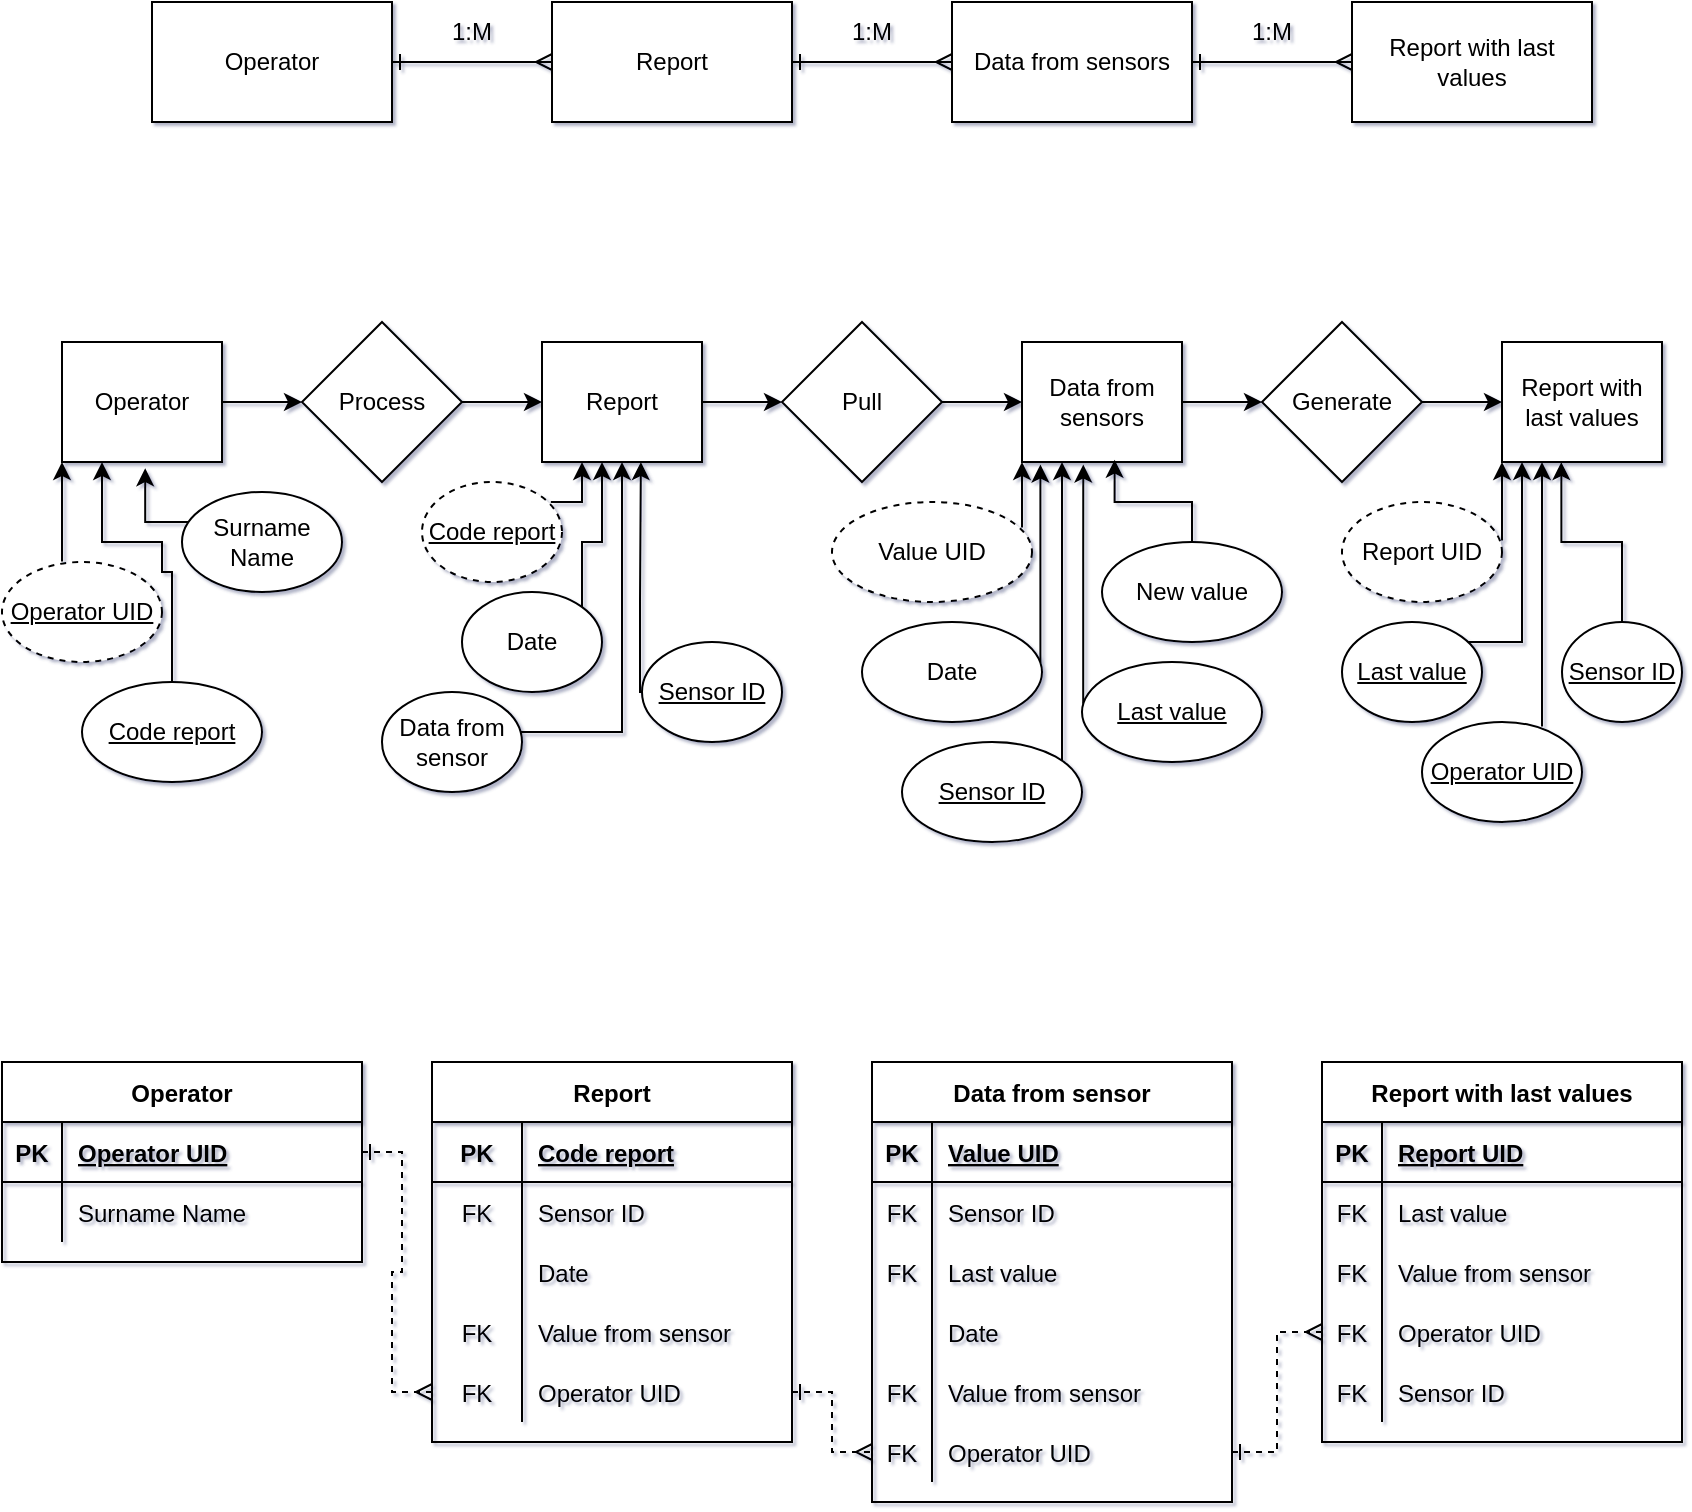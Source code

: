 <mxfile version="15.8.8" type="github">
  <diagram id="vGF8bialjJfrGTbfgi7j" name="Page-1">
    <mxGraphModel dx="836" dy="449" grid="0" gridSize="10" guides="1" tooltips="1" connect="1" arrows="1" fold="1" page="1" pageScale="1" pageWidth="850" pageHeight="1100" math="0" shadow="1">
      <root>
        <mxCell id="0" />
        <mxCell id="1" parent="0" />
        <object label="" id="k1hCSAN1nnJ3lTa43a7m-6">
          <mxCell style="edgeStyle=orthogonalEdgeStyle;rounded=0;orthogonalLoop=1;jettySize=auto;html=1;endArrow=ERmany;endFill=0;startArrow=ERone;startFill=0;" parent="1" source="k1hCSAN1nnJ3lTa43a7m-2" target="k1hCSAN1nnJ3lTa43a7m-3" edge="1">
            <mxGeometry relative="1" as="geometry" />
          </mxCell>
        </object>
        <mxCell id="k1hCSAN1nnJ3lTa43a7m-2" value="Operator" style="rounded=0;whiteSpace=wrap;html=1;" parent="1" vertex="1">
          <mxGeometry x="80" y="40" width="120" height="60" as="geometry" />
        </mxCell>
        <mxCell id="jW70qNRnX1n7GCD5KlnL-18" style="edgeStyle=orthogonalEdgeStyle;rounded=0;orthogonalLoop=1;jettySize=auto;html=1;exitX=1;exitY=0.5;exitDx=0;exitDy=0;entryX=0;entryY=0.5;entryDx=0;entryDy=0;startArrow=ERone;startFill=0;endArrow=ERmany;endFill=0;" parent="1" source="k1hCSAN1nnJ3lTa43a7m-3" target="k1hCSAN1nnJ3lTa43a7m-4" edge="1">
          <mxGeometry relative="1" as="geometry" />
        </mxCell>
        <mxCell id="k1hCSAN1nnJ3lTa43a7m-3" value="Report" style="rounded=0;whiteSpace=wrap;html=1;" parent="1" vertex="1">
          <mxGeometry x="280" y="40" width="120" height="60" as="geometry" />
        </mxCell>
        <mxCell id="jW70qNRnX1n7GCD5KlnL-19" style="edgeStyle=orthogonalEdgeStyle;rounded=0;orthogonalLoop=1;jettySize=auto;html=1;exitX=1;exitY=0.5;exitDx=0;exitDy=0;entryX=0;entryY=0.5;entryDx=0;entryDy=0;startArrow=ERone;startFill=0;endArrow=ERmany;endFill=0;" parent="1" source="k1hCSAN1nnJ3lTa43a7m-4" target="k1hCSAN1nnJ3lTa43a7m-5" edge="1">
          <mxGeometry relative="1" as="geometry" />
        </mxCell>
        <mxCell id="k1hCSAN1nnJ3lTa43a7m-4" value="Data from sensors" style="rounded=0;whiteSpace=wrap;html=1;" parent="1" vertex="1">
          <mxGeometry x="480" y="40" width="120" height="60" as="geometry" />
        </mxCell>
        <mxCell id="k1hCSAN1nnJ3lTa43a7m-5" value="Report with last values" style="rounded=0;whiteSpace=wrap;html=1;" parent="1" vertex="1">
          <mxGeometry x="680" y="40" width="120" height="60" as="geometry" />
        </mxCell>
        <object label="" id="k1hCSAN1nnJ3lTa43a7m-12">
          <mxCell style="edgeStyle=orthogonalEdgeStyle;rounded=0;orthogonalLoop=1;jettySize=auto;html=1;endArrow=classic;endFill=1;startArrow=none;" parent="1" source="k1hCSAN1nnJ3lTa43a7m-19" target="k1hCSAN1nnJ3lTa43a7m-15" edge="1">
            <mxGeometry relative="1" as="geometry" />
          </mxCell>
        </object>
        <mxCell id="k1hCSAN1nnJ3lTa43a7m-13" value="Operator" style="rounded=0;whiteSpace=wrap;html=1;" parent="1" vertex="1">
          <mxGeometry x="35" y="210" width="80" height="60" as="geometry" />
        </mxCell>
        <mxCell id="jW70qNRnX1n7GCD5KlnL-13" value="" style="edgeStyle=orthogonalEdgeStyle;rounded=0;orthogonalLoop=1;jettySize=auto;html=1;endArrow=classic;endFill=1;" parent="1" source="k1hCSAN1nnJ3lTa43a7m-15" target="jW70qNRnX1n7GCD5KlnL-12" edge="1">
          <mxGeometry relative="1" as="geometry" />
        </mxCell>
        <mxCell id="k1hCSAN1nnJ3lTa43a7m-15" value="Report" style="rounded=0;whiteSpace=wrap;html=1;" parent="1" vertex="1">
          <mxGeometry x="275" y="210" width="80" height="60" as="geometry" />
        </mxCell>
        <mxCell id="k1hCSAN1nnJ3lTa43a7m-16" value="" style="edgeStyle=orthogonalEdgeStyle;rounded=0;orthogonalLoop=1;jettySize=auto;html=1;endArrow=classic;endFill=1;startArrow=none;" parent="1" source="k1hCSAN1nnJ3lTa43a7m-21" target="k1hCSAN1nnJ3lTa43a7m-18" edge="1">
          <mxGeometry relative="1" as="geometry" />
        </mxCell>
        <mxCell id="k1hCSAN1nnJ3lTa43a7m-17" value="Data from sensors" style="rounded=0;whiteSpace=wrap;html=1;" parent="1" vertex="1">
          <mxGeometry x="515" y="210" width="80" height="60" as="geometry" />
        </mxCell>
        <mxCell id="k1hCSAN1nnJ3lTa43a7m-18" value="Report with last values" style="rounded=0;whiteSpace=wrap;html=1;" parent="1" vertex="1">
          <mxGeometry x="755" y="210" width="80" height="60" as="geometry" />
        </mxCell>
        <mxCell id="k1hCSAN1nnJ3lTa43a7m-19" value="Process" style="rhombus;whiteSpace=wrap;html=1;" parent="1" vertex="1">
          <mxGeometry x="155" y="200" width="80" height="80" as="geometry" />
        </mxCell>
        <mxCell id="k1hCSAN1nnJ3lTa43a7m-20" value="" style="edgeStyle=orthogonalEdgeStyle;rounded=0;orthogonalLoop=1;jettySize=auto;html=1;endArrow=classic;endFill=1;" parent="1" source="k1hCSAN1nnJ3lTa43a7m-13" target="k1hCSAN1nnJ3lTa43a7m-19" edge="1">
          <mxGeometry relative="1" as="geometry">
            <mxPoint x="-685" y="240" as="sourcePoint" />
            <mxPoint x="-325" y="240" as="targetPoint" />
          </mxGeometry>
        </mxCell>
        <mxCell id="k1hCSAN1nnJ3lTa43a7m-21" value="&lt;div&gt;Generate&lt;/div&gt;" style="rhombus;whiteSpace=wrap;html=1;" parent="1" vertex="1">
          <mxGeometry x="635" y="200" width="80" height="80" as="geometry" />
        </mxCell>
        <mxCell id="k1hCSAN1nnJ3lTa43a7m-22" value="" style="edgeStyle=orthogonalEdgeStyle;rounded=0;orthogonalLoop=1;jettySize=auto;html=1;endArrow=classic;endFill=1;" parent="1" source="k1hCSAN1nnJ3lTa43a7m-17" target="k1hCSAN1nnJ3lTa43a7m-21" edge="1">
          <mxGeometry relative="1" as="geometry">
            <mxPoint x="275" y="240" as="sourcePoint" />
            <mxPoint x="675" y="240" as="targetPoint" />
          </mxGeometry>
        </mxCell>
        <mxCell id="k1hCSAN1nnJ3lTa43a7m-28" value="" style="edgeStyle=orthogonalEdgeStyle;rounded=0;orthogonalLoop=1;jettySize=auto;html=1;endArrow=classic;endFill=1;" parent="1" source="k1hCSAN1nnJ3lTa43a7m-26" target="k1hCSAN1nnJ3lTa43a7m-13" edge="1">
          <mxGeometry relative="1" as="geometry">
            <Array as="points">
              <mxPoint x="35" y="310" />
              <mxPoint x="35" y="310" />
            </Array>
          </mxGeometry>
        </mxCell>
        <mxCell id="k1hCSAN1nnJ3lTa43a7m-26" value="Operator UID" style="ellipse;whiteSpace=wrap;html=1;dashed=1;strokeWidth=1;perimeterSpacing=1;fontStyle=4" parent="1" vertex="1">
          <mxGeometry x="5" y="320" width="80" height="50" as="geometry" />
        </mxCell>
        <mxCell id="jW70qNRnX1n7GCD5KlnL-50" style="edgeStyle=orthogonalEdgeStyle;rounded=0;orthogonalLoop=1;jettySize=auto;html=1;entryX=0.25;entryY=1;entryDx=0;entryDy=0;startArrow=none;startFill=0;endArrow=classic;endFill=1;" parent="1" source="k1hCSAN1nnJ3lTa43a7m-29" target="k1hCSAN1nnJ3lTa43a7m-13" edge="1">
          <mxGeometry relative="1" as="geometry">
            <Array as="points">
              <mxPoint x="90" y="325" />
              <mxPoint x="85" y="325" />
              <mxPoint x="85" y="310" />
              <mxPoint x="55" y="310" />
            </Array>
          </mxGeometry>
        </mxCell>
        <mxCell id="k1hCSAN1nnJ3lTa43a7m-29" value="Code report" style="ellipse;whiteSpace=wrap;html=1;strokeWidth=1;fontStyle=4" parent="1" vertex="1">
          <mxGeometry x="45" y="380" width="90" height="50" as="geometry" />
        </mxCell>
        <mxCell id="Ia2dbIfGd3CQwf1KwUH0-1" value="&amp;nbsp;" style="text;whiteSpace=wrap;html=1;" parent="1" vertex="1">
          <mxGeometry x="265" y="400" width="30" height="30" as="geometry" />
        </mxCell>
        <mxCell id="jW70qNRnX1n7GCD5KlnL-2" value="1:M" style="text;html=1;strokeColor=none;fillColor=none;align=center;verticalAlign=middle;whiteSpace=wrap;rounded=0;" parent="1" vertex="1">
          <mxGeometry x="210" y="40" width="60" height="30" as="geometry" />
        </mxCell>
        <mxCell id="jW70qNRnX1n7GCD5KlnL-3" value="1:M" style="text;html=1;strokeColor=none;fillColor=none;align=center;verticalAlign=middle;whiteSpace=wrap;rounded=0;" parent="1" vertex="1">
          <mxGeometry x="410" y="40" width="60" height="30" as="geometry" />
        </mxCell>
        <mxCell id="jW70qNRnX1n7GCD5KlnL-4" value="1:M" style="text;html=1;strokeColor=none;fillColor=none;align=center;verticalAlign=middle;whiteSpace=wrap;rounded=0;" parent="1" vertex="1">
          <mxGeometry x="610" y="40" width="60" height="30" as="geometry" />
        </mxCell>
        <mxCell id="jW70qNRnX1n7GCD5KlnL-7" style="edgeStyle=orthogonalEdgeStyle;rounded=0;orthogonalLoop=1;jettySize=auto;html=1;endArrow=classic;endFill=1;" parent="1" source="jW70qNRnX1n7GCD5KlnL-5" target="k1hCSAN1nnJ3lTa43a7m-15" edge="1">
          <mxGeometry relative="1" as="geometry">
            <Array as="points">
              <mxPoint x="295" y="290" />
            </Array>
          </mxGeometry>
        </mxCell>
        <mxCell id="jW70qNRnX1n7GCD5KlnL-5" value="Code report" style="ellipse;whiteSpace=wrap;html=1;dashed=1;strokeWidth=1;perimeterSpacing=1;fontStyle=4" parent="1" vertex="1">
          <mxGeometry x="215" y="280" width="70" height="50" as="geometry" />
        </mxCell>
        <mxCell id="jW70qNRnX1n7GCD5KlnL-51" style="edgeStyle=orthogonalEdgeStyle;rounded=0;orthogonalLoop=1;jettySize=auto;html=1;entryX=0.52;entryY=1.052;entryDx=0;entryDy=0;entryPerimeter=0;startArrow=none;startFill=0;endArrow=classic;endFill=1;" parent="1" source="jW70qNRnX1n7GCD5KlnL-8" target="k1hCSAN1nnJ3lTa43a7m-13" edge="1">
          <mxGeometry relative="1" as="geometry">
            <Array as="points">
              <mxPoint x="77" y="300" />
            </Array>
          </mxGeometry>
        </mxCell>
        <mxCell id="jW70qNRnX1n7GCD5KlnL-8" value="Surname Name" style="ellipse;whiteSpace=wrap;html=1;strokeWidth=1;fontStyle=0" parent="1" vertex="1">
          <mxGeometry x="95" y="285" width="80" height="50" as="geometry" />
        </mxCell>
        <mxCell id="jW70qNRnX1n7GCD5KlnL-14" value="" style="edgeStyle=orthogonalEdgeStyle;rounded=0;orthogonalLoop=1;jettySize=auto;html=1;endArrow=classic;endFill=1;" parent="1" source="jW70qNRnX1n7GCD5KlnL-12" target="k1hCSAN1nnJ3lTa43a7m-17" edge="1">
          <mxGeometry relative="1" as="geometry" />
        </mxCell>
        <mxCell id="jW70qNRnX1n7GCD5KlnL-12" value="Pull" style="rhombus;whiteSpace=wrap;html=1;" parent="1" vertex="1">
          <mxGeometry x="395" y="200" width="80" height="80" as="geometry" />
        </mxCell>
        <mxCell id="jW70qNRnX1n7GCD5KlnL-17" style="edgeStyle=orthogonalEdgeStyle;rounded=0;orthogonalLoop=1;jettySize=auto;html=1;endArrow=classic;endFill=1;" parent="1" source="jW70qNRnX1n7GCD5KlnL-15" edge="1">
          <mxGeometry relative="1" as="geometry">
            <mxPoint x="305" y="270" as="targetPoint" />
            <Array as="points">
              <mxPoint x="295" y="310" />
              <mxPoint x="305" y="310" />
              <mxPoint x="305" y="270" />
            </Array>
          </mxGeometry>
        </mxCell>
        <mxCell id="jW70qNRnX1n7GCD5KlnL-15" value="&lt;div&gt;Date&lt;/div&gt;" style="ellipse;whiteSpace=wrap;html=1;strokeWidth=1;fontStyle=0" parent="1" vertex="1">
          <mxGeometry x="235" y="335" width="70" height="50" as="geometry" />
        </mxCell>
        <mxCell id="jW70qNRnX1n7GCD5KlnL-21" style="edgeStyle=orthogonalEdgeStyle;rounded=0;orthogonalLoop=1;jettySize=auto;html=1;entryX=0.5;entryY=1;entryDx=0;entryDy=0;startArrow=none;startFill=0;endArrow=classic;endFill=1;" parent="1" source="jW70qNRnX1n7GCD5KlnL-20" target="k1hCSAN1nnJ3lTa43a7m-15" edge="1">
          <mxGeometry relative="1" as="geometry">
            <Array as="points">
              <mxPoint x="315" y="405" />
            </Array>
          </mxGeometry>
        </mxCell>
        <mxCell id="jW70qNRnX1n7GCD5KlnL-20" value="Data from sensor" style="ellipse;whiteSpace=wrap;html=1;strokeWidth=1;fontStyle=0" parent="1" vertex="1">
          <mxGeometry x="195" y="385" width="70" height="50" as="geometry" />
        </mxCell>
        <mxCell id="jW70qNRnX1n7GCD5KlnL-23" style="edgeStyle=orthogonalEdgeStyle;rounded=0;orthogonalLoop=1;jettySize=auto;html=1;entryX=0.618;entryY=1;entryDx=0;entryDy=0;entryPerimeter=0;startArrow=none;startFill=0;endArrow=classic;endFill=1;" parent="1" source="jW70qNRnX1n7GCD5KlnL-22" target="k1hCSAN1nnJ3lTa43a7m-15" edge="1">
          <mxGeometry relative="1" as="geometry">
            <Array as="points">
              <mxPoint x="324" y="340" />
              <mxPoint x="324" y="340" />
            </Array>
          </mxGeometry>
        </mxCell>
        <mxCell id="jW70qNRnX1n7GCD5KlnL-22" value="Sensor ID" style="ellipse;whiteSpace=wrap;html=1;strokeWidth=1;fontStyle=4" parent="1" vertex="1">
          <mxGeometry x="325" y="360" width="70" height="50" as="geometry" />
        </mxCell>
        <mxCell id="jW70qNRnX1n7GCD5KlnL-26" style="edgeStyle=orthogonalEdgeStyle;rounded=0;orthogonalLoop=1;jettySize=auto;html=1;entryX=0;entryY=1;entryDx=0;entryDy=0;startArrow=none;startFill=0;endArrow=classic;endFill=1;" parent="1" source="jW70qNRnX1n7GCD5KlnL-25" target="k1hCSAN1nnJ3lTa43a7m-17" edge="1">
          <mxGeometry relative="1" as="geometry">
            <Array as="points">
              <mxPoint x="485" y="290" />
              <mxPoint x="485" y="290" />
            </Array>
          </mxGeometry>
        </mxCell>
        <mxCell id="jW70qNRnX1n7GCD5KlnL-25" value="Value UID" style="ellipse;whiteSpace=wrap;html=1;dashed=1;strokeWidth=1;perimeterSpacing=1;" parent="1" vertex="1">
          <mxGeometry x="420" y="290" width="100" height="50" as="geometry" />
        </mxCell>
        <mxCell id="jW70qNRnX1n7GCD5KlnL-28" style="edgeStyle=orthogonalEdgeStyle;rounded=0;orthogonalLoop=1;jettySize=auto;html=1;entryX=0.115;entryY=1.021;entryDx=0;entryDy=0;entryPerimeter=0;startArrow=none;startFill=0;endArrow=classic;endFill=1;" parent="1" source="jW70qNRnX1n7GCD5KlnL-27" target="k1hCSAN1nnJ3lTa43a7m-17" edge="1">
          <mxGeometry relative="1" as="geometry">
            <Array as="points">
              <mxPoint x="524" y="350" />
              <mxPoint x="524" y="350" />
            </Array>
          </mxGeometry>
        </mxCell>
        <mxCell id="jW70qNRnX1n7GCD5KlnL-27" value="&lt;div&gt;Date&lt;/div&gt;" style="ellipse;whiteSpace=wrap;html=1;strokeWidth=1;fontStyle=0" parent="1" vertex="1">
          <mxGeometry x="435" y="350" width="90" height="50" as="geometry" />
        </mxCell>
        <mxCell id="jW70qNRnX1n7GCD5KlnL-30" style="edgeStyle=orthogonalEdgeStyle;rounded=0;orthogonalLoop=1;jettySize=auto;html=1;entryX=0.25;entryY=1;entryDx=0;entryDy=0;startArrow=none;startFill=0;endArrow=classic;endFill=1;" parent="1" source="jW70qNRnX1n7GCD5KlnL-29" target="k1hCSAN1nnJ3lTa43a7m-17" edge="1">
          <mxGeometry relative="1" as="geometry">
            <Array as="points">
              <mxPoint x="535" y="360" />
              <mxPoint x="535" y="360" />
            </Array>
          </mxGeometry>
        </mxCell>
        <mxCell id="jW70qNRnX1n7GCD5KlnL-29" value="Sensor ID" style="ellipse;whiteSpace=wrap;html=1;strokeWidth=1;fontStyle=4" parent="1" vertex="1">
          <mxGeometry x="455" y="410" width="90" height="50" as="geometry" />
        </mxCell>
        <mxCell id="jW70qNRnX1n7GCD5KlnL-33" style="edgeStyle=orthogonalEdgeStyle;rounded=0;orthogonalLoop=1;jettySize=auto;html=1;entryX=0.383;entryY=1.021;entryDx=0;entryDy=0;entryPerimeter=0;startArrow=none;startFill=0;endArrow=classic;endFill=1;" parent="1" source="jW70qNRnX1n7GCD5KlnL-31" target="k1hCSAN1nnJ3lTa43a7m-17" edge="1">
          <mxGeometry relative="1" as="geometry">
            <Array as="points">
              <mxPoint x="546" y="320" />
            </Array>
          </mxGeometry>
        </mxCell>
        <mxCell id="jW70qNRnX1n7GCD5KlnL-31" value="Last value" style="ellipse;whiteSpace=wrap;html=1;strokeWidth=1;fontStyle=4" parent="1" vertex="1">
          <mxGeometry x="545" y="370" width="90" height="50" as="geometry" />
        </mxCell>
        <mxCell id="jW70qNRnX1n7GCD5KlnL-34" style="edgeStyle=orthogonalEdgeStyle;rounded=0;orthogonalLoop=1;jettySize=auto;html=1;entryX=0.579;entryY=0.981;entryDx=0;entryDy=0;entryPerimeter=0;startArrow=none;startFill=0;endArrow=classic;endFill=1;" parent="1" source="jW70qNRnX1n7GCD5KlnL-32" target="k1hCSAN1nnJ3lTa43a7m-17" edge="1">
          <mxGeometry relative="1" as="geometry" />
        </mxCell>
        <mxCell id="jW70qNRnX1n7GCD5KlnL-32" value="New value" style="ellipse;whiteSpace=wrap;html=1;strokeWidth=1;fontStyle=0" parent="1" vertex="1">
          <mxGeometry x="555" y="310" width="90" height="50" as="geometry" />
        </mxCell>
        <mxCell id="jW70qNRnX1n7GCD5KlnL-35" value="&amp;nbsp;" style="text;whiteSpace=wrap;html=1;" parent="1" vertex="1">
          <mxGeometry x="705" y="390" width="30" height="30" as="geometry" />
        </mxCell>
        <mxCell id="jW70qNRnX1n7GCD5KlnL-41" style="edgeStyle=orthogonalEdgeStyle;rounded=0;orthogonalLoop=1;jettySize=auto;html=1;entryX=0.125;entryY=1;entryDx=0;entryDy=0;entryPerimeter=0;startArrow=none;startFill=0;endArrow=classic;endFill=1;" parent="1" source="jW70qNRnX1n7GCD5KlnL-36" target="k1hCSAN1nnJ3lTa43a7m-18" edge="1">
          <mxGeometry relative="1" as="geometry">
            <Array as="points">
              <mxPoint x="765" y="360" />
              <mxPoint x="765" y="360" />
            </Array>
          </mxGeometry>
        </mxCell>
        <mxCell id="jW70qNRnX1n7GCD5KlnL-36" value="Last value" style="ellipse;whiteSpace=wrap;html=1;strokeWidth=1;fontStyle=4" parent="1" vertex="1">
          <mxGeometry x="675" y="350" width="70" height="50" as="geometry" />
        </mxCell>
        <mxCell id="jW70qNRnX1n7GCD5KlnL-42" style="edgeStyle=orthogonalEdgeStyle;rounded=0;orthogonalLoop=1;jettySize=auto;html=1;entryX=0.25;entryY=1;entryDx=0;entryDy=0;startArrow=none;startFill=0;endArrow=classic;endFill=1;" parent="1" source="jW70qNRnX1n7GCD5KlnL-37" target="k1hCSAN1nnJ3lTa43a7m-18" edge="1">
          <mxGeometry relative="1" as="geometry">
            <Array as="points">
              <mxPoint x="775" y="380" />
              <mxPoint x="775" y="380" />
            </Array>
          </mxGeometry>
        </mxCell>
        <mxCell id="jW70qNRnX1n7GCD5KlnL-37" value="Operator UID" style="ellipse;whiteSpace=wrap;html=1;strokeWidth=1;perimeterSpacing=1;fontStyle=4" parent="1" vertex="1">
          <mxGeometry x="715" y="400" width="80" height="50" as="geometry" />
        </mxCell>
        <mxCell id="jW70qNRnX1n7GCD5KlnL-39" style="edgeStyle=orthogonalEdgeStyle;rounded=0;orthogonalLoop=1;jettySize=auto;html=1;entryX=0;entryY=1;entryDx=0;entryDy=0;startArrow=none;startFill=0;endArrow=classic;endFill=1;" parent="1" source="jW70qNRnX1n7GCD5KlnL-38" target="k1hCSAN1nnJ3lTa43a7m-18" edge="1">
          <mxGeometry relative="1" as="geometry">
            <Array as="points">
              <mxPoint x="745" y="290" />
              <mxPoint x="745" y="290" />
            </Array>
          </mxGeometry>
        </mxCell>
        <mxCell id="jW70qNRnX1n7GCD5KlnL-38" value="Report UID" style="ellipse;whiteSpace=wrap;html=1;dashed=1;strokeWidth=1;perimeterSpacing=1;fontStyle=0" parent="1" vertex="1">
          <mxGeometry x="675" y="290" width="80" height="50" as="geometry" />
        </mxCell>
        <mxCell id="jW70qNRnX1n7GCD5KlnL-43" style="edgeStyle=orthogonalEdgeStyle;rounded=0;orthogonalLoop=1;jettySize=auto;html=1;entryX=0.371;entryY=1.001;entryDx=0;entryDy=0;entryPerimeter=0;startArrow=none;startFill=0;endArrow=classic;endFill=1;" parent="1" source="jW70qNRnX1n7GCD5KlnL-40" target="k1hCSAN1nnJ3lTa43a7m-18" edge="1">
          <mxGeometry relative="1" as="geometry" />
        </mxCell>
        <mxCell id="jW70qNRnX1n7GCD5KlnL-40" value="Sensor ID" style="ellipse;whiteSpace=wrap;html=1;strokeWidth=1;fontStyle=4" parent="1" vertex="1">
          <mxGeometry x="785" y="350" width="60" height="50" as="geometry" />
        </mxCell>
        <mxCell id="jW70qNRnX1n7GCD5KlnL-44" value="&amp;nbsp;" style="text;whiteSpace=wrap;html=1;" parent="1" vertex="1">
          <mxGeometry x="185" y="460" width="30" height="30" as="geometry" />
        </mxCell>
        <mxCell id="jW70qNRnX1n7GCD5KlnL-75" value="Operator" style="shape=table;startSize=30;container=1;collapsible=1;childLayout=tableLayout;fixedRows=1;rowLines=0;fontStyle=1;align=center;resizeLast=1;" parent="1" vertex="1">
          <mxGeometry x="5" y="570" width="180" height="100" as="geometry">
            <mxRectangle x="5" y="570" width="80" height="30" as="alternateBounds" />
          </mxGeometry>
        </mxCell>
        <mxCell id="jW70qNRnX1n7GCD5KlnL-76" value="" style="shape=partialRectangle;collapsible=0;dropTarget=0;pointerEvents=0;fillColor=none;top=0;left=0;bottom=1;right=0;points=[[0,0.5],[1,0.5]];portConstraint=eastwest;" parent="jW70qNRnX1n7GCD5KlnL-75" vertex="1">
          <mxGeometry y="30" width="180" height="30" as="geometry" />
        </mxCell>
        <mxCell id="jW70qNRnX1n7GCD5KlnL-77" value="PK" style="shape=partialRectangle;connectable=0;fillColor=none;top=0;left=0;bottom=0;right=0;fontStyle=1;overflow=hidden;" parent="jW70qNRnX1n7GCD5KlnL-76" vertex="1">
          <mxGeometry width="30" height="30" as="geometry">
            <mxRectangle width="30" height="30" as="alternateBounds" />
          </mxGeometry>
        </mxCell>
        <mxCell id="jW70qNRnX1n7GCD5KlnL-78" value="Operator UID" style="shape=partialRectangle;connectable=0;fillColor=none;top=0;left=0;bottom=0;right=0;align=left;spacingLeft=6;fontStyle=5;overflow=hidden;" parent="jW70qNRnX1n7GCD5KlnL-76" vertex="1">
          <mxGeometry x="30" width="150" height="30" as="geometry">
            <mxRectangle width="150" height="30" as="alternateBounds" />
          </mxGeometry>
        </mxCell>
        <mxCell id="jW70qNRnX1n7GCD5KlnL-82" value="" style="shape=partialRectangle;collapsible=0;dropTarget=0;pointerEvents=0;fillColor=none;top=0;left=0;bottom=0;right=0;points=[[0,0.5],[1,0.5]];portConstraint=eastwest;" parent="jW70qNRnX1n7GCD5KlnL-75" vertex="1">
          <mxGeometry y="60" width="180" height="30" as="geometry" />
        </mxCell>
        <mxCell id="jW70qNRnX1n7GCD5KlnL-83" value="" style="shape=partialRectangle;connectable=0;fillColor=none;top=0;left=0;bottom=0;right=0;editable=1;overflow=hidden;" parent="jW70qNRnX1n7GCD5KlnL-82" vertex="1">
          <mxGeometry width="30" height="30" as="geometry">
            <mxRectangle width="30" height="30" as="alternateBounds" />
          </mxGeometry>
        </mxCell>
        <mxCell id="jW70qNRnX1n7GCD5KlnL-84" value="Surname Name" style="shape=partialRectangle;connectable=0;fillColor=none;top=0;left=0;bottom=0;right=0;align=left;spacingLeft=6;overflow=hidden;" parent="jW70qNRnX1n7GCD5KlnL-82" vertex="1">
          <mxGeometry x="30" width="150" height="30" as="geometry">
            <mxRectangle width="150" height="30" as="alternateBounds" />
          </mxGeometry>
        </mxCell>
        <mxCell id="jW70qNRnX1n7GCD5KlnL-88" value="Report" style="shape=table;startSize=30;container=1;collapsible=1;childLayout=tableLayout;fixedRows=1;rowLines=0;fontStyle=1;align=center;resizeLast=1;" parent="1" vertex="1">
          <mxGeometry x="220" y="570" width="180" height="190" as="geometry">
            <mxRectangle x="225" y="570" width="70" height="30" as="alternateBounds" />
          </mxGeometry>
        </mxCell>
        <mxCell id="jW70qNRnX1n7GCD5KlnL-89" value="" style="shape=partialRectangle;collapsible=0;dropTarget=0;pointerEvents=0;fillColor=none;top=0;left=0;bottom=1;right=0;points=[[0,0.5],[1,0.5]];portConstraint=eastwest;" parent="jW70qNRnX1n7GCD5KlnL-88" vertex="1">
          <mxGeometry y="30" width="180" height="30" as="geometry" />
        </mxCell>
        <mxCell id="jW70qNRnX1n7GCD5KlnL-90" value="PK" style="shape=partialRectangle;connectable=0;fillColor=none;top=0;left=0;bottom=0;right=0;fontStyle=1;overflow=hidden;" parent="jW70qNRnX1n7GCD5KlnL-89" vertex="1">
          <mxGeometry width="45" height="30" as="geometry">
            <mxRectangle width="45" height="30" as="alternateBounds" />
          </mxGeometry>
        </mxCell>
        <mxCell id="jW70qNRnX1n7GCD5KlnL-91" value="Code report" style="shape=partialRectangle;connectable=0;fillColor=none;top=0;left=0;bottom=0;right=0;align=left;spacingLeft=6;fontStyle=5;overflow=hidden;" parent="jW70qNRnX1n7GCD5KlnL-89" vertex="1">
          <mxGeometry x="45" width="135" height="30" as="geometry">
            <mxRectangle width="135" height="30" as="alternateBounds" />
          </mxGeometry>
        </mxCell>
        <mxCell id="jW70qNRnX1n7GCD5KlnL-92" value="" style="shape=partialRectangle;collapsible=0;dropTarget=0;pointerEvents=0;fillColor=none;top=0;left=0;bottom=0;right=0;points=[[0,0.5],[1,0.5]];portConstraint=eastwest;" parent="jW70qNRnX1n7GCD5KlnL-88" vertex="1">
          <mxGeometry y="60" width="180" height="30" as="geometry" />
        </mxCell>
        <mxCell id="jW70qNRnX1n7GCD5KlnL-93" value="FK" style="shape=partialRectangle;connectable=0;fillColor=none;top=0;left=0;bottom=0;right=0;editable=1;overflow=hidden;" parent="jW70qNRnX1n7GCD5KlnL-92" vertex="1">
          <mxGeometry width="45" height="30" as="geometry">
            <mxRectangle width="45" height="30" as="alternateBounds" />
          </mxGeometry>
        </mxCell>
        <mxCell id="jW70qNRnX1n7GCD5KlnL-94" value="Sensor ID" style="shape=partialRectangle;connectable=0;fillColor=none;top=0;left=0;bottom=0;right=0;align=left;spacingLeft=6;overflow=hidden;" parent="jW70qNRnX1n7GCD5KlnL-92" vertex="1">
          <mxGeometry x="45" width="135" height="30" as="geometry">
            <mxRectangle width="135" height="30" as="alternateBounds" />
          </mxGeometry>
        </mxCell>
        <mxCell id="jW70qNRnX1n7GCD5KlnL-95" value="" style="shape=partialRectangle;collapsible=0;dropTarget=0;pointerEvents=0;fillColor=none;top=0;left=0;bottom=0;right=0;points=[[0,0.5],[1,0.5]];portConstraint=eastwest;" parent="jW70qNRnX1n7GCD5KlnL-88" vertex="1">
          <mxGeometry y="90" width="180" height="30" as="geometry" />
        </mxCell>
        <mxCell id="jW70qNRnX1n7GCD5KlnL-96" value="" style="shape=partialRectangle;connectable=0;fillColor=none;top=0;left=0;bottom=0;right=0;editable=1;overflow=hidden;" parent="jW70qNRnX1n7GCD5KlnL-95" vertex="1">
          <mxGeometry width="45" height="30" as="geometry">
            <mxRectangle width="45" height="30" as="alternateBounds" />
          </mxGeometry>
        </mxCell>
        <mxCell id="jW70qNRnX1n7GCD5KlnL-97" value="Date" style="shape=partialRectangle;connectable=0;fillColor=none;top=0;left=0;bottom=0;right=0;align=left;spacingLeft=6;overflow=hidden;" parent="jW70qNRnX1n7GCD5KlnL-95" vertex="1">
          <mxGeometry x="45" width="135" height="30" as="geometry">
            <mxRectangle width="135" height="30" as="alternateBounds" />
          </mxGeometry>
        </mxCell>
        <mxCell id="jW70qNRnX1n7GCD5KlnL-121" style="shape=partialRectangle;collapsible=0;dropTarget=0;pointerEvents=0;fillColor=none;top=0;left=0;bottom=0;right=0;points=[[0,0.5],[1,0.5]];portConstraint=eastwest;" parent="jW70qNRnX1n7GCD5KlnL-88" vertex="1">
          <mxGeometry y="120" width="180" height="30" as="geometry" />
        </mxCell>
        <mxCell id="jW70qNRnX1n7GCD5KlnL-122" value="FK" style="shape=partialRectangle;connectable=0;fillColor=none;top=0;left=0;bottom=0;right=0;editable=1;overflow=hidden;" parent="jW70qNRnX1n7GCD5KlnL-121" vertex="1">
          <mxGeometry width="45" height="30" as="geometry">
            <mxRectangle width="45" height="30" as="alternateBounds" />
          </mxGeometry>
        </mxCell>
        <mxCell id="jW70qNRnX1n7GCD5KlnL-123" value="Value from sensor" style="shape=partialRectangle;connectable=0;fillColor=none;top=0;left=0;bottom=0;right=0;align=left;spacingLeft=6;overflow=hidden;" parent="jW70qNRnX1n7GCD5KlnL-121" vertex="1">
          <mxGeometry x="45" width="135" height="30" as="geometry">
            <mxRectangle width="135" height="30" as="alternateBounds" />
          </mxGeometry>
        </mxCell>
        <mxCell id="bEdOzB17G4OfVsbFSGkz-1" style="shape=partialRectangle;collapsible=0;dropTarget=0;pointerEvents=0;fillColor=none;top=0;left=0;bottom=0;right=0;points=[[0,0.5],[1,0.5]];portConstraint=eastwest;" vertex="1" parent="jW70qNRnX1n7GCD5KlnL-88">
          <mxGeometry y="150" width="180" height="30" as="geometry" />
        </mxCell>
        <mxCell id="bEdOzB17G4OfVsbFSGkz-2" value="FK" style="shape=partialRectangle;connectable=0;fillColor=none;top=0;left=0;bottom=0;right=0;editable=1;overflow=hidden;" vertex="1" parent="bEdOzB17G4OfVsbFSGkz-1">
          <mxGeometry width="45" height="30" as="geometry">
            <mxRectangle width="45" height="30" as="alternateBounds" />
          </mxGeometry>
        </mxCell>
        <mxCell id="bEdOzB17G4OfVsbFSGkz-3" value="Operator UID" style="shape=partialRectangle;connectable=0;fillColor=none;top=0;left=0;bottom=0;right=0;align=left;spacingLeft=6;overflow=hidden;" vertex="1" parent="bEdOzB17G4OfVsbFSGkz-1">
          <mxGeometry x="45" width="135" height="30" as="geometry">
            <mxRectangle width="135" height="30" as="alternateBounds" />
          </mxGeometry>
        </mxCell>
        <mxCell id="jW70qNRnX1n7GCD5KlnL-98" value="Data from sensor" style="shape=table;startSize=30;container=1;collapsible=1;childLayout=tableLayout;fixedRows=1;rowLines=0;fontStyle=1;align=center;resizeLast=1;" parent="1" vertex="1">
          <mxGeometry x="440" y="570" width="180" height="220" as="geometry">
            <mxRectangle x="450" y="570" width="130" height="30" as="alternateBounds" />
          </mxGeometry>
        </mxCell>
        <mxCell id="jW70qNRnX1n7GCD5KlnL-99" value="" style="shape=partialRectangle;collapsible=0;dropTarget=0;pointerEvents=0;fillColor=none;top=0;left=0;bottom=1;right=0;points=[[0,0.5],[1,0.5]];portConstraint=eastwest;" parent="jW70qNRnX1n7GCD5KlnL-98" vertex="1">
          <mxGeometry y="30" width="180" height="30" as="geometry" />
        </mxCell>
        <mxCell id="jW70qNRnX1n7GCD5KlnL-100" value="PK" style="shape=partialRectangle;connectable=0;fillColor=none;top=0;left=0;bottom=0;right=0;fontStyle=1;overflow=hidden;" parent="jW70qNRnX1n7GCD5KlnL-99" vertex="1">
          <mxGeometry width="30" height="30" as="geometry">
            <mxRectangle width="30" height="30" as="alternateBounds" />
          </mxGeometry>
        </mxCell>
        <mxCell id="jW70qNRnX1n7GCD5KlnL-101" value="Value UID" style="shape=partialRectangle;connectable=0;fillColor=none;top=0;left=0;bottom=0;right=0;align=left;spacingLeft=6;fontStyle=5;overflow=hidden;" parent="jW70qNRnX1n7GCD5KlnL-99" vertex="1">
          <mxGeometry x="30" width="150" height="30" as="geometry">
            <mxRectangle width="150" height="30" as="alternateBounds" />
          </mxGeometry>
        </mxCell>
        <mxCell id="jW70qNRnX1n7GCD5KlnL-102" value="" style="shape=partialRectangle;collapsible=0;dropTarget=0;pointerEvents=0;fillColor=none;top=0;left=0;bottom=0;right=0;points=[[0,0.5],[1,0.5]];portConstraint=eastwest;" parent="jW70qNRnX1n7GCD5KlnL-98" vertex="1">
          <mxGeometry y="60" width="180" height="30" as="geometry" />
        </mxCell>
        <mxCell id="jW70qNRnX1n7GCD5KlnL-103" value="FK" style="shape=partialRectangle;connectable=0;fillColor=none;top=0;left=0;bottom=0;right=0;editable=1;overflow=hidden;" parent="jW70qNRnX1n7GCD5KlnL-102" vertex="1">
          <mxGeometry width="30" height="30" as="geometry">
            <mxRectangle width="30" height="30" as="alternateBounds" />
          </mxGeometry>
        </mxCell>
        <mxCell id="jW70qNRnX1n7GCD5KlnL-104" value="Sensor ID" style="shape=partialRectangle;connectable=0;fillColor=none;top=0;left=0;bottom=0;right=0;align=left;spacingLeft=6;overflow=hidden;" parent="jW70qNRnX1n7GCD5KlnL-102" vertex="1">
          <mxGeometry x="30" width="150" height="30" as="geometry">
            <mxRectangle width="150" height="30" as="alternateBounds" />
          </mxGeometry>
        </mxCell>
        <mxCell id="jW70qNRnX1n7GCD5KlnL-105" value="" style="shape=partialRectangle;collapsible=0;dropTarget=0;pointerEvents=0;fillColor=none;top=0;left=0;bottom=0;right=0;points=[[0,0.5],[1,0.5]];portConstraint=eastwest;" parent="jW70qNRnX1n7GCD5KlnL-98" vertex="1">
          <mxGeometry y="90" width="180" height="30" as="geometry" />
        </mxCell>
        <mxCell id="jW70qNRnX1n7GCD5KlnL-106" value="FK" style="shape=partialRectangle;connectable=0;fillColor=none;top=0;left=0;bottom=0;right=0;editable=1;overflow=hidden;" parent="jW70qNRnX1n7GCD5KlnL-105" vertex="1">
          <mxGeometry width="30" height="30" as="geometry">
            <mxRectangle width="30" height="30" as="alternateBounds" />
          </mxGeometry>
        </mxCell>
        <mxCell id="jW70qNRnX1n7GCD5KlnL-107" value="Last value" style="shape=partialRectangle;connectable=0;fillColor=none;top=0;left=0;bottom=0;right=0;align=left;spacingLeft=6;overflow=hidden;" parent="jW70qNRnX1n7GCD5KlnL-105" vertex="1">
          <mxGeometry x="30" width="150" height="30" as="geometry">
            <mxRectangle width="150" height="30" as="alternateBounds" />
          </mxGeometry>
        </mxCell>
        <mxCell id="jW70qNRnX1n7GCD5KlnL-127" style="shape=partialRectangle;collapsible=0;dropTarget=0;pointerEvents=0;fillColor=none;top=0;left=0;bottom=0;right=0;points=[[0,0.5],[1,0.5]];portConstraint=eastwest;" parent="jW70qNRnX1n7GCD5KlnL-98" vertex="1">
          <mxGeometry y="120" width="180" height="30" as="geometry" />
        </mxCell>
        <mxCell id="jW70qNRnX1n7GCD5KlnL-128" style="shape=partialRectangle;connectable=0;fillColor=none;top=0;left=0;bottom=0;right=0;editable=1;overflow=hidden;" parent="jW70qNRnX1n7GCD5KlnL-127" vertex="1">
          <mxGeometry width="30" height="30" as="geometry">
            <mxRectangle width="30" height="30" as="alternateBounds" />
          </mxGeometry>
        </mxCell>
        <mxCell id="jW70qNRnX1n7GCD5KlnL-129" value="Date" style="shape=partialRectangle;connectable=0;fillColor=none;top=0;left=0;bottom=0;right=0;align=left;spacingLeft=6;overflow=hidden;" parent="jW70qNRnX1n7GCD5KlnL-127" vertex="1">
          <mxGeometry x="30" width="150" height="30" as="geometry">
            <mxRectangle width="150" height="30" as="alternateBounds" />
          </mxGeometry>
        </mxCell>
        <mxCell id="jW70qNRnX1n7GCD5KlnL-124" style="shape=partialRectangle;collapsible=0;dropTarget=0;pointerEvents=0;fillColor=none;top=0;left=0;bottom=0;right=0;points=[[0,0.5],[1,0.5]];portConstraint=eastwest;" parent="jW70qNRnX1n7GCD5KlnL-98" vertex="1">
          <mxGeometry y="150" width="180" height="30" as="geometry" />
        </mxCell>
        <mxCell id="jW70qNRnX1n7GCD5KlnL-125" value="FK" style="shape=partialRectangle;connectable=0;fillColor=none;top=0;left=0;bottom=0;right=0;editable=1;overflow=hidden;" parent="jW70qNRnX1n7GCD5KlnL-124" vertex="1">
          <mxGeometry width="30" height="30" as="geometry">
            <mxRectangle width="30" height="30" as="alternateBounds" />
          </mxGeometry>
        </mxCell>
        <mxCell id="jW70qNRnX1n7GCD5KlnL-126" value="Value from sensor" style="shape=partialRectangle;connectable=0;fillColor=none;top=0;left=0;bottom=0;right=0;align=left;spacingLeft=6;overflow=hidden;" parent="jW70qNRnX1n7GCD5KlnL-124" vertex="1">
          <mxGeometry x="30" width="150" height="30" as="geometry">
            <mxRectangle width="150" height="30" as="alternateBounds" />
          </mxGeometry>
        </mxCell>
        <mxCell id="bEdOzB17G4OfVsbFSGkz-4" style="shape=partialRectangle;collapsible=0;dropTarget=0;pointerEvents=0;fillColor=none;top=0;left=0;bottom=0;right=0;points=[[0,0.5],[1,0.5]];portConstraint=eastwest;" vertex="1" parent="jW70qNRnX1n7GCD5KlnL-98">
          <mxGeometry y="180" width="180" height="30" as="geometry" />
        </mxCell>
        <mxCell id="bEdOzB17G4OfVsbFSGkz-5" value="FK" style="shape=partialRectangle;connectable=0;fillColor=none;top=0;left=0;bottom=0;right=0;editable=1;overflow=hidden;" vertex="1" parent="bEdOzB17G4OfVsbFSGkz-4">
          <mxGeometry width="30" height="30" as="geometry">
            <mxRectangle width="30" height="30" as="alternateBounds" />
          </mxGeometry>
        </mxCell>
        <mxCell id="bEdOzB17G4OfVsbFSGkz-6" value="Operator UID" style="shape=partialRectangle;connectable=0;fillColor=none;top=0;left=0;bottom=0;right=0;align=left;spacingLeft=6;overflow=hidden;" vertex="1" parent="bEdOzB17G4OfVsbFSGkz-4">
          <mxGeometry x="30" width="150" height="30" as="geometry">
            <mxRectangle width="150" height="30" as="alternateBounds" />
          </mxGeometry>
        </mxCell>
        <mxCell id="jW70qNRnX1n7GCD5KlnL-108" value="Report with last values" style="shape=table;startSize=30;container=1;collapsible=1;childLayout=tableLayout;fixedRows=1;rowLines=0;fontStyle=1;align=center;resizeLast=1;" parent="1" vertex="1">
          <mxGeometry x="665" y="570" width="180" height="190" as="geometry">
            <mxRectangle x="665" y="570" width="160" height="30" as="alternateBounds" />
          </mxGeometry>
        </mxCell>
        <mxCell id="jW70qNRnX1n7GCD5KlnL-109" value="" style="shape=partialRectangle;collapsible=0;dropTarget=0;pointerEvents=0;fillColor=none;top=0;left=0;bottom=1;right=0;points=[[0,0.5],[1,0.5]];portConstraint=eastwest;" parent="jW70qNRnX1n7GCD5KlnL-108" vertex="1">
          <mxGeometry y="30" width="180" height="30" as="geometry" />
        </mxCell>
        <mxCell id="jW70qNRnX1n7GCD5KlnL-110" value="PK" style="shape=partialRectangle;connectable=0;fillColor=none;top=0;left=0;bottom=0;right=0;fontStyle=1;overflow=hidden;" parent="jW70qNRnX1n7GCD5KlnL-109" vertex="1">
          <mxGeometry width="30" height="30" as="geometry">
            <mxRectangle width="30" height="30" as="alternateBounds" />
          </mxGeometry>
        </mxCell>
        <mxCell id="jW70qNRnX1n7GCD5KlnL-111" value="Report UID" style="shape=partialRectangle;connectable=0;fillColor=none;top=0;left=0;bottom=0;right=0;align=left;spacingLeft=6;fontStyle=5;overflow=hidden;" parent="jW70qNRnX1n7GCD5KlnL-109" vertex="1">
          <mxGeometry x="30" width="150" height="30" as="geometry">
            <mxRectangle width="150" height="30" as="alternateBounds" />
          </mxGeometry>
        </mxCell>
        <mxCell id="jW70qNRnX1n7GCD5KlnL-112" value="" style="shape=partialRectangle;collapsible=0;dropTarget=0;pointerEvents=0;fillColor=none;top=0;left=0;bottom=0;right=0;points=[[0,0.5],[1,0.5]];portConstraint=eastwest;" parent="jW70qNRnX1n7GCD5KlnL-108" vertex="1">
          <mxGeometry y="60" width="180" height="30" as="geometry" />
        </mxCell>
        <mxCell id="jW70qNRnX1n7GCD5KlnL-113" value="FK" style="shape=partialRectangle;connectable=0;fillColor=none;top=0;left=0;bottom=0;right=0;editable=1;overflow=hidden;" parent="jW70qNRnX1n7GCD5KlnL-112" vertex="1">
          <mxGeometry width="30" height="30" as="geometry">
            <mxRectangle width="30" height="30" as="alternateBounds" />
          </mxGeometry>
        </mxCell>
        <mxCell id="jW70qNRnX1n7GCD5KlnL-114" value="Last value" style="shape=partialRectangle;connectable=0;fillColor=none;top=0;left=0;bottom=0;right=0;align=left;spacingLeft=6;overflow=hidden;" parent="jW70qNRnX1n7GCD5KlnL-112" vertex="1">
          <mxGeometry x="30" width="150" height="30" as="geometry">
            <mxRectangle width="150" height="30" as="alternateBounds" />
          </mxGeometry>
        </mxCell>
        <mxCell id="bEdOzB17G4OfVsbFSGkz-10" style="shape=partialRectangle;collapsible=0;dropTarget=0;pointerEvents=0;fillColor=none;top=0;left=0;bottom=0;right=0;points=[[0,0.5],[1,0.5]];portConstraint=eastwest;" vertex="1" parent="jW70qNRnX1n7GCD5KlnL-108">
          <mxGeometry y="90" width="180" height="30" as="geometry" />
        </mxCell>
        <mxCell id="bEdOzB17G4OfVsbFSGkz-11" value="FK" style="shape=partialRectangle;connectable=0;fillColor=none;top=0;left=0;bottom=0;right=0;editable=1;overflow=hidden;" vertex="1" parent="bEdOzB17G4OfVsbFSGkz-10">
          <mxGeometry width="30" height="30" as="geometry">
            <mxRectangle width="30" height="30" as="alternateBounds" />
          </mxGeometry>
        </mxCell>
        <mxCell id="bEdOzB17G4OfVsbFSGkz-12" value="Value from sensor" style="shape=partialRectangle;connectable=0;fillColor=none;top=0;left=0;bottom=0;right=0;align=left;spacingLeft=6;overflow=hidden;" vertex="1" parent="bEdOzB17G4OfVsbFSGkz-10">
          <mxGeometry x="30" width="150" height="30" as="geometry">
            <mxRectangle width="150" height="30" as="alternateBounds" />
          </mxGeometry>
        </mxCell>
        <mxCell id="jW70qNRnX1n7GCD5KlnL-115" value="" style="shape=partialRectangle;collapsible=0;dropTarget=0;pointerEvents=0;fillColor=none;top=0;left=0;bottom=0;right=0;points=[[0,0.5],[1,0.5]];portConstraint=eastwest;" parent="jW70qNRnX1n7GCD5KlnL-108" vertex="1">
          <mxGeometry y="120" width="180" height="30" as="geometry" />
        </mxCell>
        <mxCell id="jW70qNRnX1n7GCD5KlnL-116" value="FK" style="shape=partialRectangle;connectable=0;fillColor=none;top=0;left=0;bottom=0;right=0;editable=1;overflow=hidden;" parent="jW70qNRnX1n7GCD5KlnL-115" vertex="1">
          <mxGeometry width="30" height="30" as="geometry">
            <mxRectangle width="30" height="30" as="alternateBounds" />
          </mxGeometry>
        </mxCell>
        <mxCell id="jW70qNRnX1n7GCD5KlnL-117" value="Operator UID" style="shape=partialRectangle;connectable=0;fillColor=none;top=0;left=0;bottom=0;right=0;align=left;spacingLeft=6;overflow=hidden;" parent="jW70qNRnX1n7GCD5KlnL-115" vertex="1">
          <mxGeometry x="30" width="150" height="30" as="geometry">
            <mxRectangle width="150" height="30" as="alternateBounds" />
          </mxGeometry>
        </mxCell>
        <mxCell id="jW70qNRnX1n7GCD5KlnL-130" style="shape=partialRectangle;collapsible=0;dropTarget=0;pointerEvents=0;fillColor=none;top=0;left=0;bottom=0;right=0;points=[[0,0.5],[1,0.5]];portConstraint=eastwest;" parent="jW70qNRnX1n7GCD5KlnL-108" vertex="1">
          <mxGeometry y="150" width="180" height="30" as="geometry" />
        </mxCell>
        <mxCell id="jW70qNRnX1n7GCD5KlnL-131" value="FK" style="shape=partialRectangle;connectable=0;fillColor=none;top=0;left=0;bottom=0;right=0;editable=1;overflow=hidden;" parent="jW70qNRnX1n7GCD5KlnL-130" vertex="1">
          <mxGeometry width="30" height="30" as="geometry">
            <mxRectangle width="30" height="30" as="alternateBounds" />
          </mxGeometry>
        </mxCell>
        <mxCell id="jW70qNRnX1n7GCD5KlnL-132" value="Sensor ID" style="shape=partialRectangle;connectable=0;fillColor=none;top=0;left=0;bottom=0;right=0;align=left;spacingLeft=6;overflow=hidden;" parent="jW70qNRnX1n7GCD5KlnL-130" vertex="1">
          <mxGeometry x="30" width="150" height="30" as="geometry">
            <mxRectangle width="150" height="30" as="alternateBounds" />
          </mxGeometry>
        </mxCell>
        <mxCell id="jW70qNRnX1n7GCD5KlnL-134" value="" style="edgeStyle=orthogonalEdgeStyle;rounded=0;orthogonalLoop=1;jettySize=auto;html=1;startArrow=ERone;startFill=0;endArrow=ERmany;endFill=0;strokeColor=default;dashed=1;exitX=1;exitY=0.5;exitDx=0;exitDy=0;entryX=0;entryY=0.5;entryDx=0;entryDy=0;" parent="1" source="jW70qNRnX1n7GCD5KlnL-76" target="bEdOzB17G4OfVsbFSGkz-1" edge="1">
          <mxGeometry relative="1" as="geometry">
            <mxPoint x="185" y="645" as="sourcePoint" />
          </mxGeometry>
        </mxCell>
        <mxCell id="jW70qNRnX1n7GCD5KlnL-135" value="" style="edgeStyle=orthogonalEdgeStyle;rounded=0;orthogonalLoop=1;jettySize=auto;html=1;startArrow=ERone;startFill=0;endArrow=ERmany;endFill=0;strokeColor=default;dashed=1;exitX=1;exitY=0.5;exitDx=0;exitDy=0;entryX=0;entryY=0.5;entryDx=0;entryDy=0;" parent="1" source="bEdOzB17G4OfVsbFSGkz-1" target="bEdOzB17G4OfVsbFSGkz-4" edge="1">
          <mxGeometry relative="1" as="geometry" />
        </mxCell>
        <mxCell id="jW70qNRnX1n7GCD5KlnL-136" value="" style="edgeStyle=orthogonalEdgeStyle;rounded=0;orthogonalLoop=1;jettySize=auto;html=1;startArrow=ERone;startFill=0;endArrow=ERmany;endFill=0;strokeColor=default;dashed=1;exitX=1;exitY=0.5;exitDx=0;exitDy=0;entryX=0;entryY=0.5;entryDx=0;entryDy=0;" parent="1" source="bEdOzB17G4OfVsbFSGkz-4" target="jW70qNRnX1n7GCD5KlnL-115" edge="1">
          <mxGeometry relative="1" as="geometry" />
        </mxCell>
      </root>
    </mxGraphModel>
  </diagram>
</mxfile>
